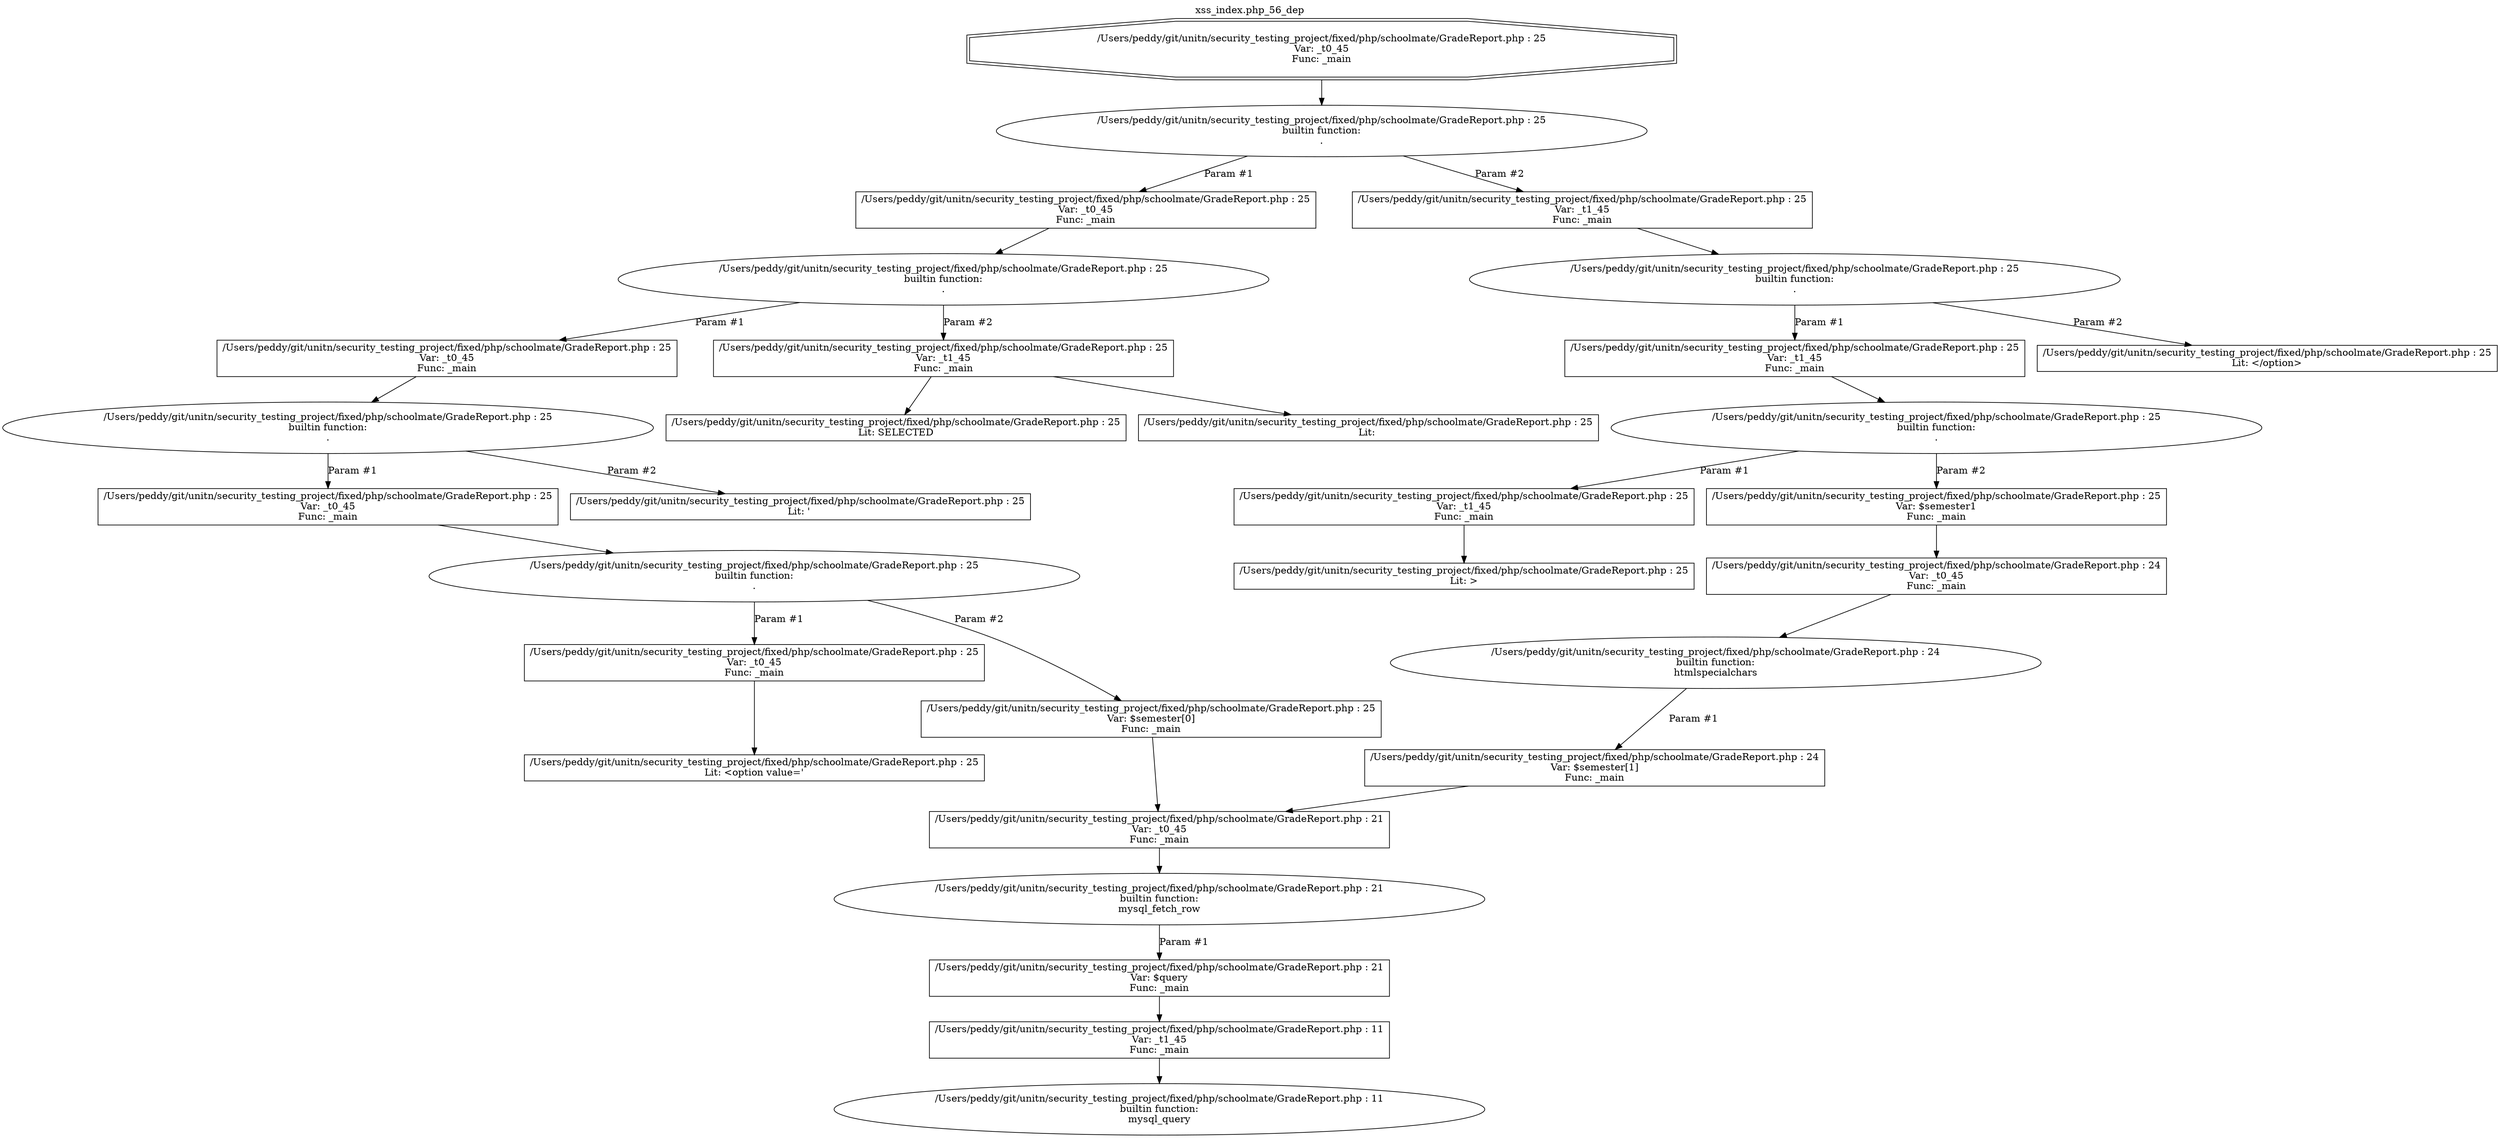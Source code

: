 digraph cfg {
  label="xss_index.php_56_dep";
  labelloc=t;
  n1 [shape=doubleoctagon, label="/Users/peddy/git/unitn/security_testing_project/fixed/php/schoolmate/GradeReport.php : 25\nVar: _t0_45\nFunc: _main\n"];
  n2 [shape=ellipse, label="/Users/peddy/git/unitn/security_testing_project/fixed/php/schoolmate/GradeReport.php : 25\nbuiltin function:\n.\n"];
  n3 [shape=box, label="/Users/peddy/git/unitn/security_testing_project/fixed/php/schoolmate/GradeReport.php : 25\nVar: _t0_45\nFunc: _main\n"];
  n4 [shape=ellipse, label="/Users/peddy/git/unitn/security_testing_project/fixed/php/schoolmate/GradeReport.php : 25\nbuiltin function:\n.\n"];
  n5 [shape=box, label="/Users/peddy/git/unitn/security_testing_project/fixed/php/schoolmate/GradeReport.php : 25\nVar: _t0_45\nFunc: _main\n"];
  n6 [shape=ellipse, label="/Users/peddy/git/unitn/security_testing_project/fixed/php/schoolmate/GradeReport.php : 25\nbuiltin function:\n.\n"];
  n7 [shape=box, label="/Users/peddy/git/unitn/security_testing_project/fixed/php/schoolmate/GradeReport.php : 25\nVar: _t0_45\nFunc: _main\n"];
  n8 [shape=ellipse, label="/Users/peddy/git/unitn/security_testing_project/fixed/php/schoolmate/GradeReport.php : 25\nbuiltin function:\n.\n"];
  n9 [shape=box, label="/Users/peddy/git/unitn/security_testing_project/fixed/php/schoolmate/GradeReport.php : 25\nVar: _t0_45\nFunc: _main\n"];
  n10 [shape=box, label="/Users/peddy/git/unitn/security_testing_project/fixed/php/schoolmate/GradeReport.php : 25\nLit: <option value='\n"];
  n11 [shape=box, label="/Users/peddy/git/unitn/security_testing_project/fixed/php/schoolmate/GradeReport.php : 25\nVar: $semester[0]\nFunc: _main\n"];
  n12 [shape=box, label="/Users/peddy/git/unitn/security_testing_project/fixed/php/schoolmate/GradeReport.php : 21\nVar: _t0_45\nFunc: _main\n"];
  n13 [shape=ellipse, label="/Users/peddy/git/unitn/security_testing_project/fixed/php/schoolmate/GradeReport.php : 21\nbuiltin function:\nmysql_fetch_row\n"];
  n14 [shape=box, label="/Users/peddy/git/unitn/security_testing_project/fixed/php/schoolmate/GradeReport.php : 21\nVar: $query\nFunc: _main\n"];
  n15 [shape=box, label="/Users/peddy/git/unitn/security_testing_project/fixed/php/schoolmate/GradeReport.php : 11\nVar: _t1_45\nFunc: _main\n"];
  n16 [shape=ellipse, label="/Users/peddy/git/unitn/security_testing_project/fixed/php/schoolmate/GradeReport.php : 11\nbuiltin function:\nmysql_query\n"];
  n17 [shape=box, label="/Users/peddy/git/unitn/security_testing_project/fixed/php/schoolmate/GradeReport.php : 25\nLit: ' \n"];
  n18 [shape=box, label="/Users/peddy/git/unitn/security_testing_project/fixed/php/schoolmate/GradeReport.php : 25\nVar: _t1_45\nFunc: _main\n"];
  n19 [shape=box, label="/Users/peddy/git/unitn/security_testing_project/fixed/php/schoolmate/GradeReport.php : 25\nLit: SELECTED\n"];
  n20 [shape=box, label="/Users/peddy/git/unitn/security_testing_project/fixed/php/schoolmate/GradeReport.php : 25\nLit: \n"];
  n21 [shape=box, label="/Users/peddy/git/unitn/security_testing_project/fixed/php/schoolmate/GradeReport.php : 25\nVar: _t1_45\nFunc: _main\n"];
  n22 [shape=ellipse, label="/Users/peddy/git/unitn/security_testing_project/fixed/php/schoolmate/GradeReport.php : 25\nbuiltin function:\n.\n"];
  n23 [shape=box, label="/Users/peddy/git/unitn/security_testing_project/fixed/php/schoolmate/GradeReport.php : 25\nVar: _t1_45\nFunc: _main\n"];
  n24 [shape=ellipse, label="/Users/peddy/git/unitn/security_testing_project/fixed/php/schoolmate/GradeReport.php : 25\nbuiltin function:\n.\n"];
  n25 [shape=box, label="/Users/peddy/git/unitn/security_testing_project/fixed/php/schoolmate/GradeReport.php : 25\nVar: _t1_45\nFunc: _main\n"];
  n26 [shape=box, label="/Users/peddy/git/unitn/security_testing_project/fixed/php/schoolmate/GradeReport.php : 25\nLit: >\n"];
  n27 [shape=box, label="/Users/peddy/git/unitn/security_testing_project/fixed/php/schoolmate/GradeReport.php : 25\nVar: $semester1\nFunc: _main\n"];
  n28 [shape=box, label="/Users/peddy/git/unitn/security_testing_project/fixed/php/schoolmate/GradeReport.php : 24\nVar: _t0_45\nFunc: _main\n"];
  n29 [shape=ellipse, label="/Users/peddy/git/unitn/security_testing_project/fixed/php/schoolmate/GradeReport.php : 24\nbuiltin function:\nhtmlspecialchars\n"];
  n30 [shape=box, label="/Users/peddy/git/unitn/security_testing_project/fixed/php/schoolmate/GradeReport.php : 24\nVar: $semester[1]\nFunc: _main\n"];
  n31 [shape=box, label="/Users/peddy/git/unitn/security_testing_project/fixed/php/schoolmate/GradeReport.php : 25\nLit: </option>\n"];
  n1 -> n2;
  n3 -> n4;
  n5 -> n6;
  n7 -> n8;
  n9 -> n10;
  n8 -> n9[label="Param #1"];
  n8 -> n11[label="Param #2"];
  n12 -> n13;
  n15 -> n16;
  n14 -> n15;
  n13 -> n14[label="Param #1"];
  n11 -> n12;
  n6 -> n7[label="Param #1"];
  n6 -> n17[label="Param #2"];
  n4 -> n5[label="Param #1"];
  n4 -> n18[label="Param #2"];
  n18 -> n19;
  n18 -> n20;
  n2 -> n3[label="Param #1"];
  n2 -> n21[label="Param #2"];
  n21 -> n22;
  n23 -> n24;
  n25 -> n26;
  n24 -> n25[label="Param #1"];
  n24 -> n27[label="Param #2"];
  n28 -> n29;
  n30 -> n12;
  n29 -> n30[label="Param #1"];
  n27 -> n28;
  n22 -> n23[label="Param #1"];
  n22 -> n31[label="Param #2"];
}

